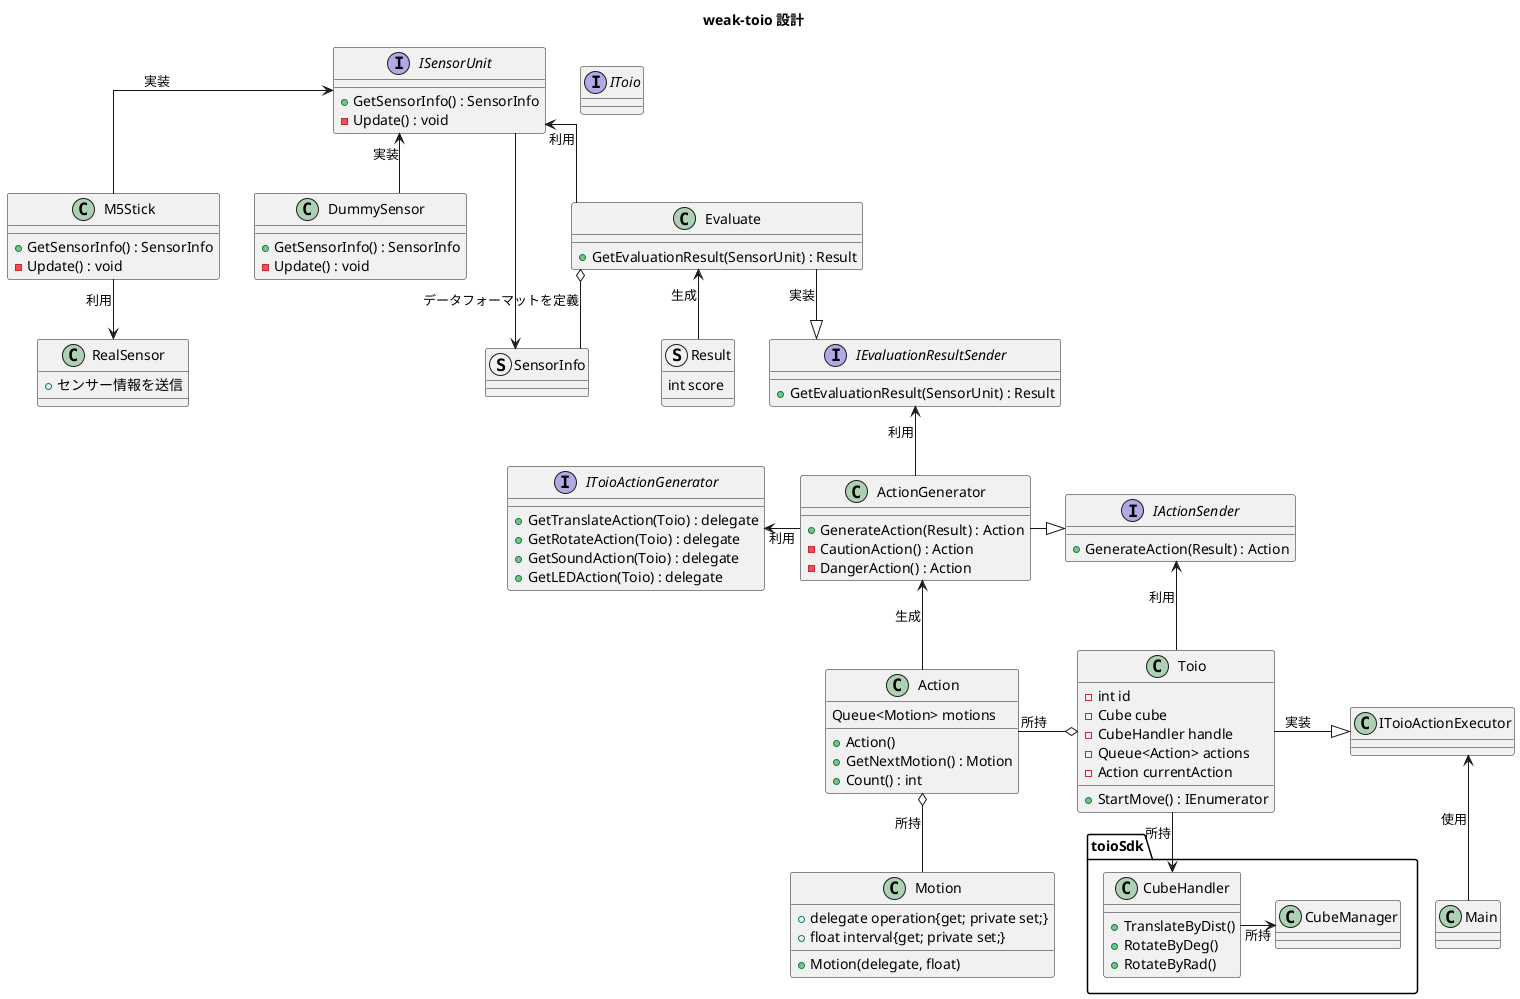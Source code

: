 @startuml
title weak-toio 設計
skinparam Linetype ortho

' オブジェクト
class RealSensor{
	+ センサー情報を送信
}
class M5Stick{
	+ GetSensorInfo() : SensorInfo
	- Update() : void
}
class DummySensor{
	+ GetSensorInfo() : SensorInfo
	- Update() : void
}
struct SensorInfo{}

interface ISensorUnit{
	+ GetSensorInfo() : SensorInfo
	- Update() : void
}
class Evaluate{
	+ GetEvaluationResult(SensorUnit) : Result
}
struct Result{
	int score
}

interface IEvaluationResultSender{
	+ GetEvaluationResult(SensorUnit) : Result
}
class ActionGenerator{
	+ GenerateAction(Result) : Action
	- CautionAction() : Action
	- DangerAction() : Action
}
class Action{
	Queue<Motion> motions
	+ Action()
	+ GetNextMotion() : Motion
	+ Count() : int
}
class Motion{
	+ delegate operation{get; private set;}
	+ float interval{get; private set;}
	+ Motion(delegate, float)
}

interface IActionSender{
	+ GenerateAction(Result) : Action
}
interface IToioActionGenerator{
	+ GetTranslateAction(Toio) : delegate
	+ GetRotateAction(Toio) : delegate
	+ GetSoundAction(Toio) : delegate
	+ GetLEDAction(Toio) : delegate
}
interface IToio
class Toio{
	- int id
	- Cube cube
	- CubeHandler handle
	- Queue<Action> actions
	- Action currentAction
	+ StartMove() : IEnumerator
}
package toioSdk{
	class CubeManager
	class CubeHandler{
		+ TranslateByDist()
		+ RotateByDeg()
		+ RotateByRad()
	}
}


' 関係
ISensorUnit <-- M5Stick : 実装
M5Stick --> RealSensor : 利用
ISensorUnit <-- DummySensor : 実装

ISensorUnit <-- Evaluate : 利用
Evaluate o-- SensorInfo : データフォーマットを定義
ISensorUnit --> SensorInfo
Evaluate <-- Result : 生成

Evaluate --|> IEvaluationResultSender : 実装
IEvaluationResultSender <-- ActionGenerator : 利用
ActionGenerator <-- Action : 生成
Action o-- Motion : 所持
Toio o-left- Action : 所持
IToioActionGenerator <-right- ActionGenerator : 利用

ActionGenerator -|> IActionSender
IActionSender <-- Toio : 利用
Toio --> CubeHandler : 所持
CubeHandler -> CubeManager : 所持
Toio -right--|> IToioActionExecutor : 実装
IToioActionExecutor <-- Main : 使用

@enduml